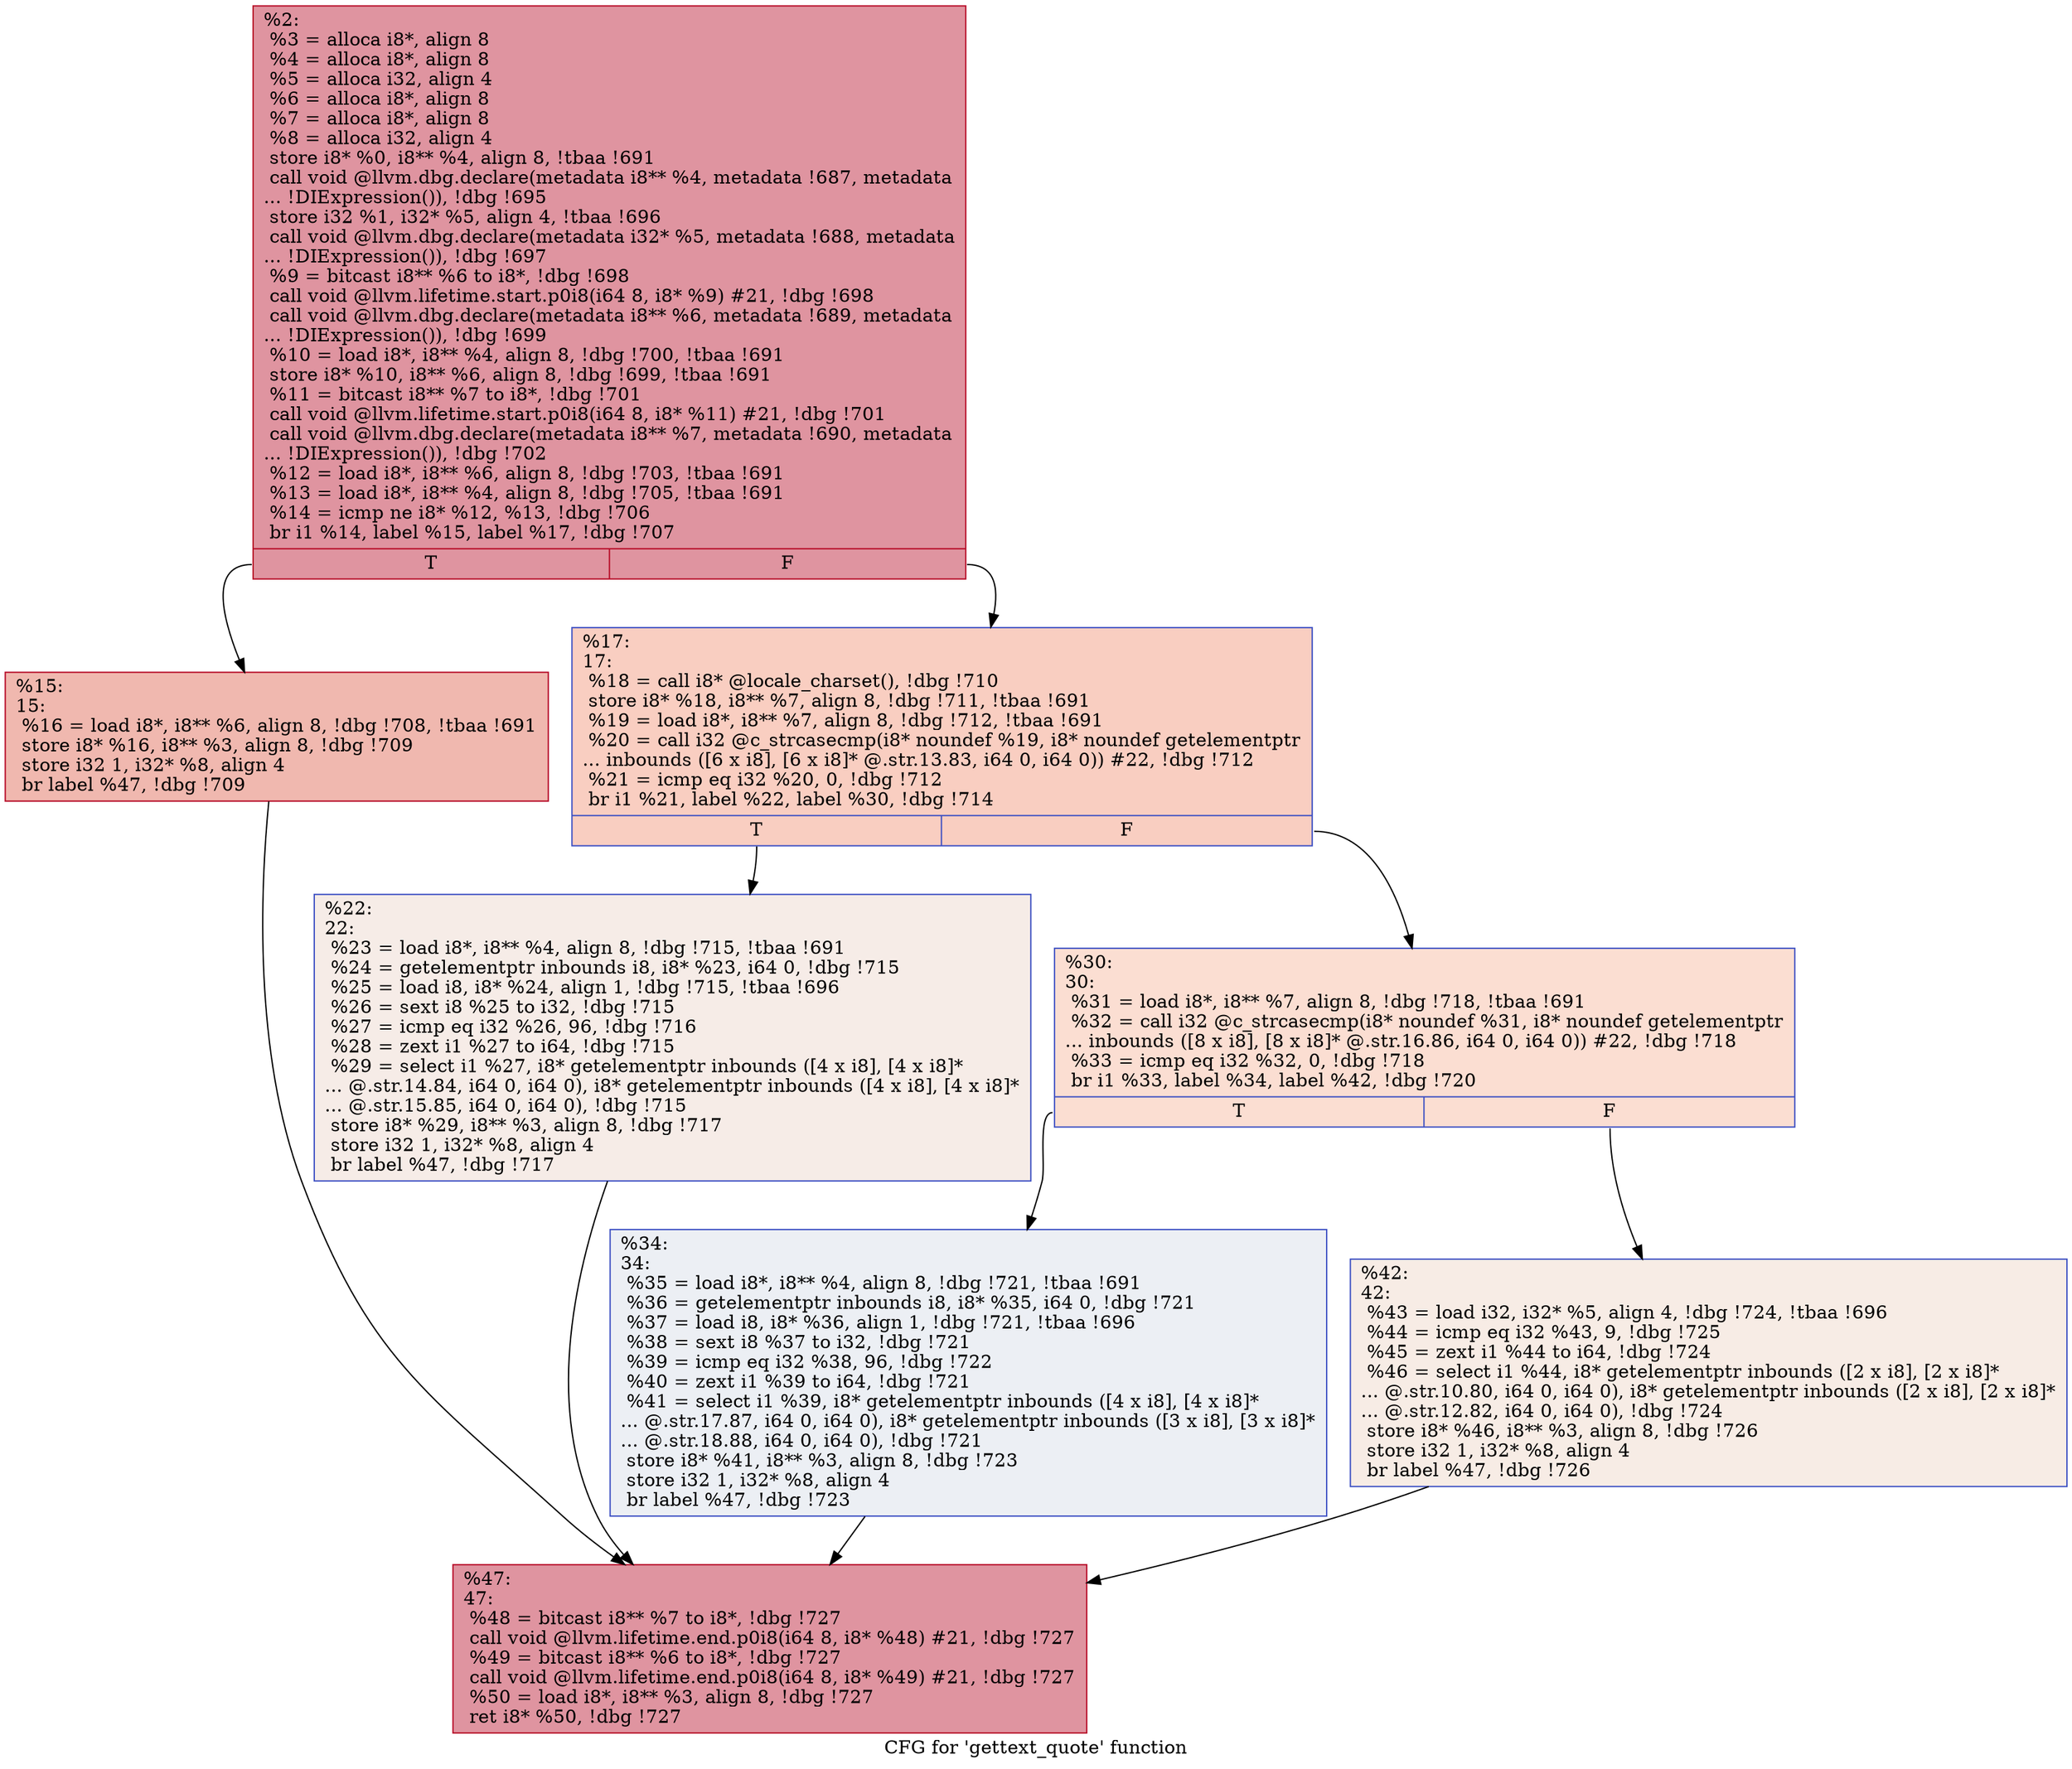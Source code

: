 digraph "CFG for 'gettext_quote' function" {
	label="CFG for 'gettext_quote' function";

	Node0x13c8570 [shape=record,color="#b70d28ff", style=filled, fillcolor="#b70d2870",label="{%2:\l  %3 = alloca i8*, align 8\l  %4 = alloca i8*, align 8\l  %5 = alloca i32, align 4\l  %6 = alloca i8*, align 8\l  %7 = alloca i8*, align 8\l  %8 = alloca i32, align 4\l  store i8* %0, i8** %4, align 8, !tbaa !691\l  call void @llvm.dbg.declare(metadata i8** %4, metadata !687, metadata\l... !DIExpression()), !dbg !695\l  store i32 %1, i32* %5, align 4, !tbaa !696\l  call void @llvm.dbg.declare(metadata i32* %5, metadata !688, metadata\l... !DIExpression()), !dbg !697\l  %9 = bitcast i8** %6 to i8*, !dbg !698\l  call void @llvm.lifetime.start.p0i8(i64 8, i8* %9) #21, !dbg !698\l  call void @llvm.dbg.declare(metadata i8** %6, metadata !689, metadata\l... !DIExpression()), !dbg !699\l  %10 = load i8*, i8** %4, align 8, !dbg !700, !tbaa !691\l  store i8* %10, i8** %6, align 8, !dbg !699, !tbaa !691\l  %11 = bitcast i8** %7 to i8*, !dbg !701\l  call void @llvm.lifetime.start.p0i8(i64 8, i8* %11) #21, !dbg !701\l  call void @llvm.dbg.declare(metadata i8** %7, metadata !690, metadata\l... !DIExpression()), !dbg !702\l  %12 = load i8*, i8** %6, align 8, !dbg !703, !tbaa !691\l  %13 = load i8*, i8** %4, align 8, !dbg !705, !tbaa !691\l  %14 = icmp ne i8* %12, %13, !dbg !706\l  br i1 %14, label %15, label %17, !dbg !707\l|{<s0>T|<s1>F}}"];
	Node0x13c8570:s0 -> Node0x13c85c0;
	Node0x13c8570:s1 -> Node0x13c8610;
	Node0x13c85c0 [shape=record,color="#b70d28ff", style=filled, fillcolor="#dc5d4a70",label="{%15:\l15:                                               \l  %16 = load i8*, i8** %6, align 8, !dbg !708, !tbaa !691\l  store i8* %16, i8** %3, align 8, !dbg !709\l  store i32 1, i32* %8, align 4\l  br label %47, !dbg !709\l}"];
	Node0x13c85c0 -> Node0x13c87a0;
	Node0x13c8610 [shape=record,color="#3d50c3ff", style=filled, fillcolor="#f2907270",label="{%17:\l17:                                               \l  %18 = call i8* @locale_charset(), !dbg !710\l  store i8* %18, i8** %7, align 8, !dbg !711, !tbaa !691\l  %19 = load i8*, i8** %7, align 8, !dbg !712, !tbaa !691\l  %20 = call i32 @c_strcasecmp(i8* noundef %19, i8* noundef getelementptr\l... inbounds ([6 x i8], [6 x i8]* @.str.13.83, i64 0, i64 0)) #22, !dbg !712\l  %21 = icmp eq i32 %20, 0, !dbg !712\l  br i1 %21, label %22, label %30, !dbg !714\l|{<s0>T|<s1>F}}"];
	Node0x13c8610:s0 -> Node0x13c8660;
	Node0x13c8610:s1 -> Node0x13c86b0;
	Node0x13c8660 [shape=record,color="#3d50c3ff", style=filled, fillcolor="#ead5c970",label="{%22:\l22:                                               \l  %23 = load i8*, i8** %4, align 8, !dbg !715, !tbaa !691\l  %24 = getelementptr inbounds i8, i8* %23, i64 0, !dbg !715\l  %25 = load i8, i8* %24, align 1, !dbg !715, !tbaa !696\l  %26 = sext i8 %25 to i32, !dbg !715\l  %27 = icmp eq i32 %26, 96, !dbg !716\l  %28 = zext i1 %27 to i64, !dbg !715\l  %29 = select i1 %27, i8* getelementptr inbounds ([4 x i8], [4 x i8]*\l... @.str.14.84, i64 0, i64 0), i8* getelementptr inbounds ([4 x i8], [4 x i8]*\l... @.str.15.85, i64 0, i64 0), !dbg !715\l  store i8* %29, i8** %3, align 8, !dbg !717\l  store i32 1, i32* %8, align 4\l  br label %47, !dbg !717\l}"];
	Node0x13c8660 -> Node0x13c87a0;
	Node0x13c86b0 [shape=record,color="#3d50c3ff", style=filled, fillcolor="#f7b59970",label="{%30:\l30:                                               \l  %31 = load i8*, i8** %7, align 8, !dbg !718, !tbaa !691\l  %32 = call i32 @c_strcasecmp(i8* noundef %31, i8* noundef getelementptr\l... inbounds ([8 x i8], [8 x i8]* @.str.16.86, i64 0, i64 0)) #22, !dbg !718\l  %33 = icmp eq i32 %32, 0, !dbg !718\l  br i1 %33, label %34, label %42, !dbg !720\l|{<s0>T|<s1>F}}"];
	Node0x13c86b0:s0 -> Node0x13c8700;
	Node0x13c86b0:s1 -> Node0x13c8750;
	Node0x13c8700 [shape=record,color="#3d50c3ff", style=filled, fillcolor="#d4dbe670",label="{%34:\l34:                                               \l  %35 = load i8*, i8** %4, align 8, !dbg !721, !tbaa !691\l  %36 = getelementptr inbounds i8, i8* %35, i64 0, !dbg !721\l  %37 = load i8, i8* %36, align 1, !dbg !721, !tbaa !696\l  %38 = sext i8 %37 to i32, !dbg !721\l  %39 = icmp eq i32 %38, 96, !dbg !722\l  %40 = zext i1 %39 to i64, !dbg !721\l  %41 = select i1 %39, i8* getelementptr inbounds ([4 x i8], [4 x i8]*\l... @.str.17.87, i64 0, i64 0), i8* getelementptr inbounds ([3 x i8], [3 x i8]*\l... @.str.18.88, i64 0, i64 0), !dbg !721\l  store i8* %41, i8** %3, align 8, !dbg !723\l  store i32 1, i32* %8, align 4\l  br label %47, !dbg !723\l}"];
	Node0x13c8700 -> Node0x13c87a0;
	Node0x13c8750 [shape=record,color="#3d50c3ff", style=filled, fillcolor="#ecd3c570",label="{%42:\l42:                                               \l  %43 = load i32, i32* %5, align 4, !dbg !724, !tbaa !696\l  %44 = icmp eq i32 %43, 9, !dbg !725\l  %45 = zext i1 %44 to i64, !dbg !724\l  %46 = select i1 %44, i8* getelementptr inbounds ([2 x i8], [2 x i8]*\l... @.str.10.80, i64 0, i64 0), i8* getelementptr inbounds ([2 x i8], [2 x i8]*\l... @.str.12.82, i64 0, i64 0), !dbg !724\l  store i8* %46, i8** %3, align 8, !dbg !726\l  store i32 1, i32* %8, align 4\l  br label %47, !dbg !726\l}"];
	Node0x13c8750 -> Node0x13c87a0;
	Node0x13c87a0 [shape=record,color="#b70d28ff", style=filled, fillcolor="#b70d2870",label="{%47:\l47:                                               \l  %48 = bitcast i8** %7 to i8*, !dbg !727\l  call void @llvm.lifetime.end.p0i8(i64 8, i8* %48) #21, !dbg !727\l  %49 = bitcast i8** %6 to i8*, !dbg !727\l  call void @llvm.lifetime.end.p0i8(i64 8, i8* %49) #21, !dbg !727\l  %50 = load i8*, i8** %3, align 8, !dbg !727\l  ret i8* %50, !dbg !727\l}"];
}
